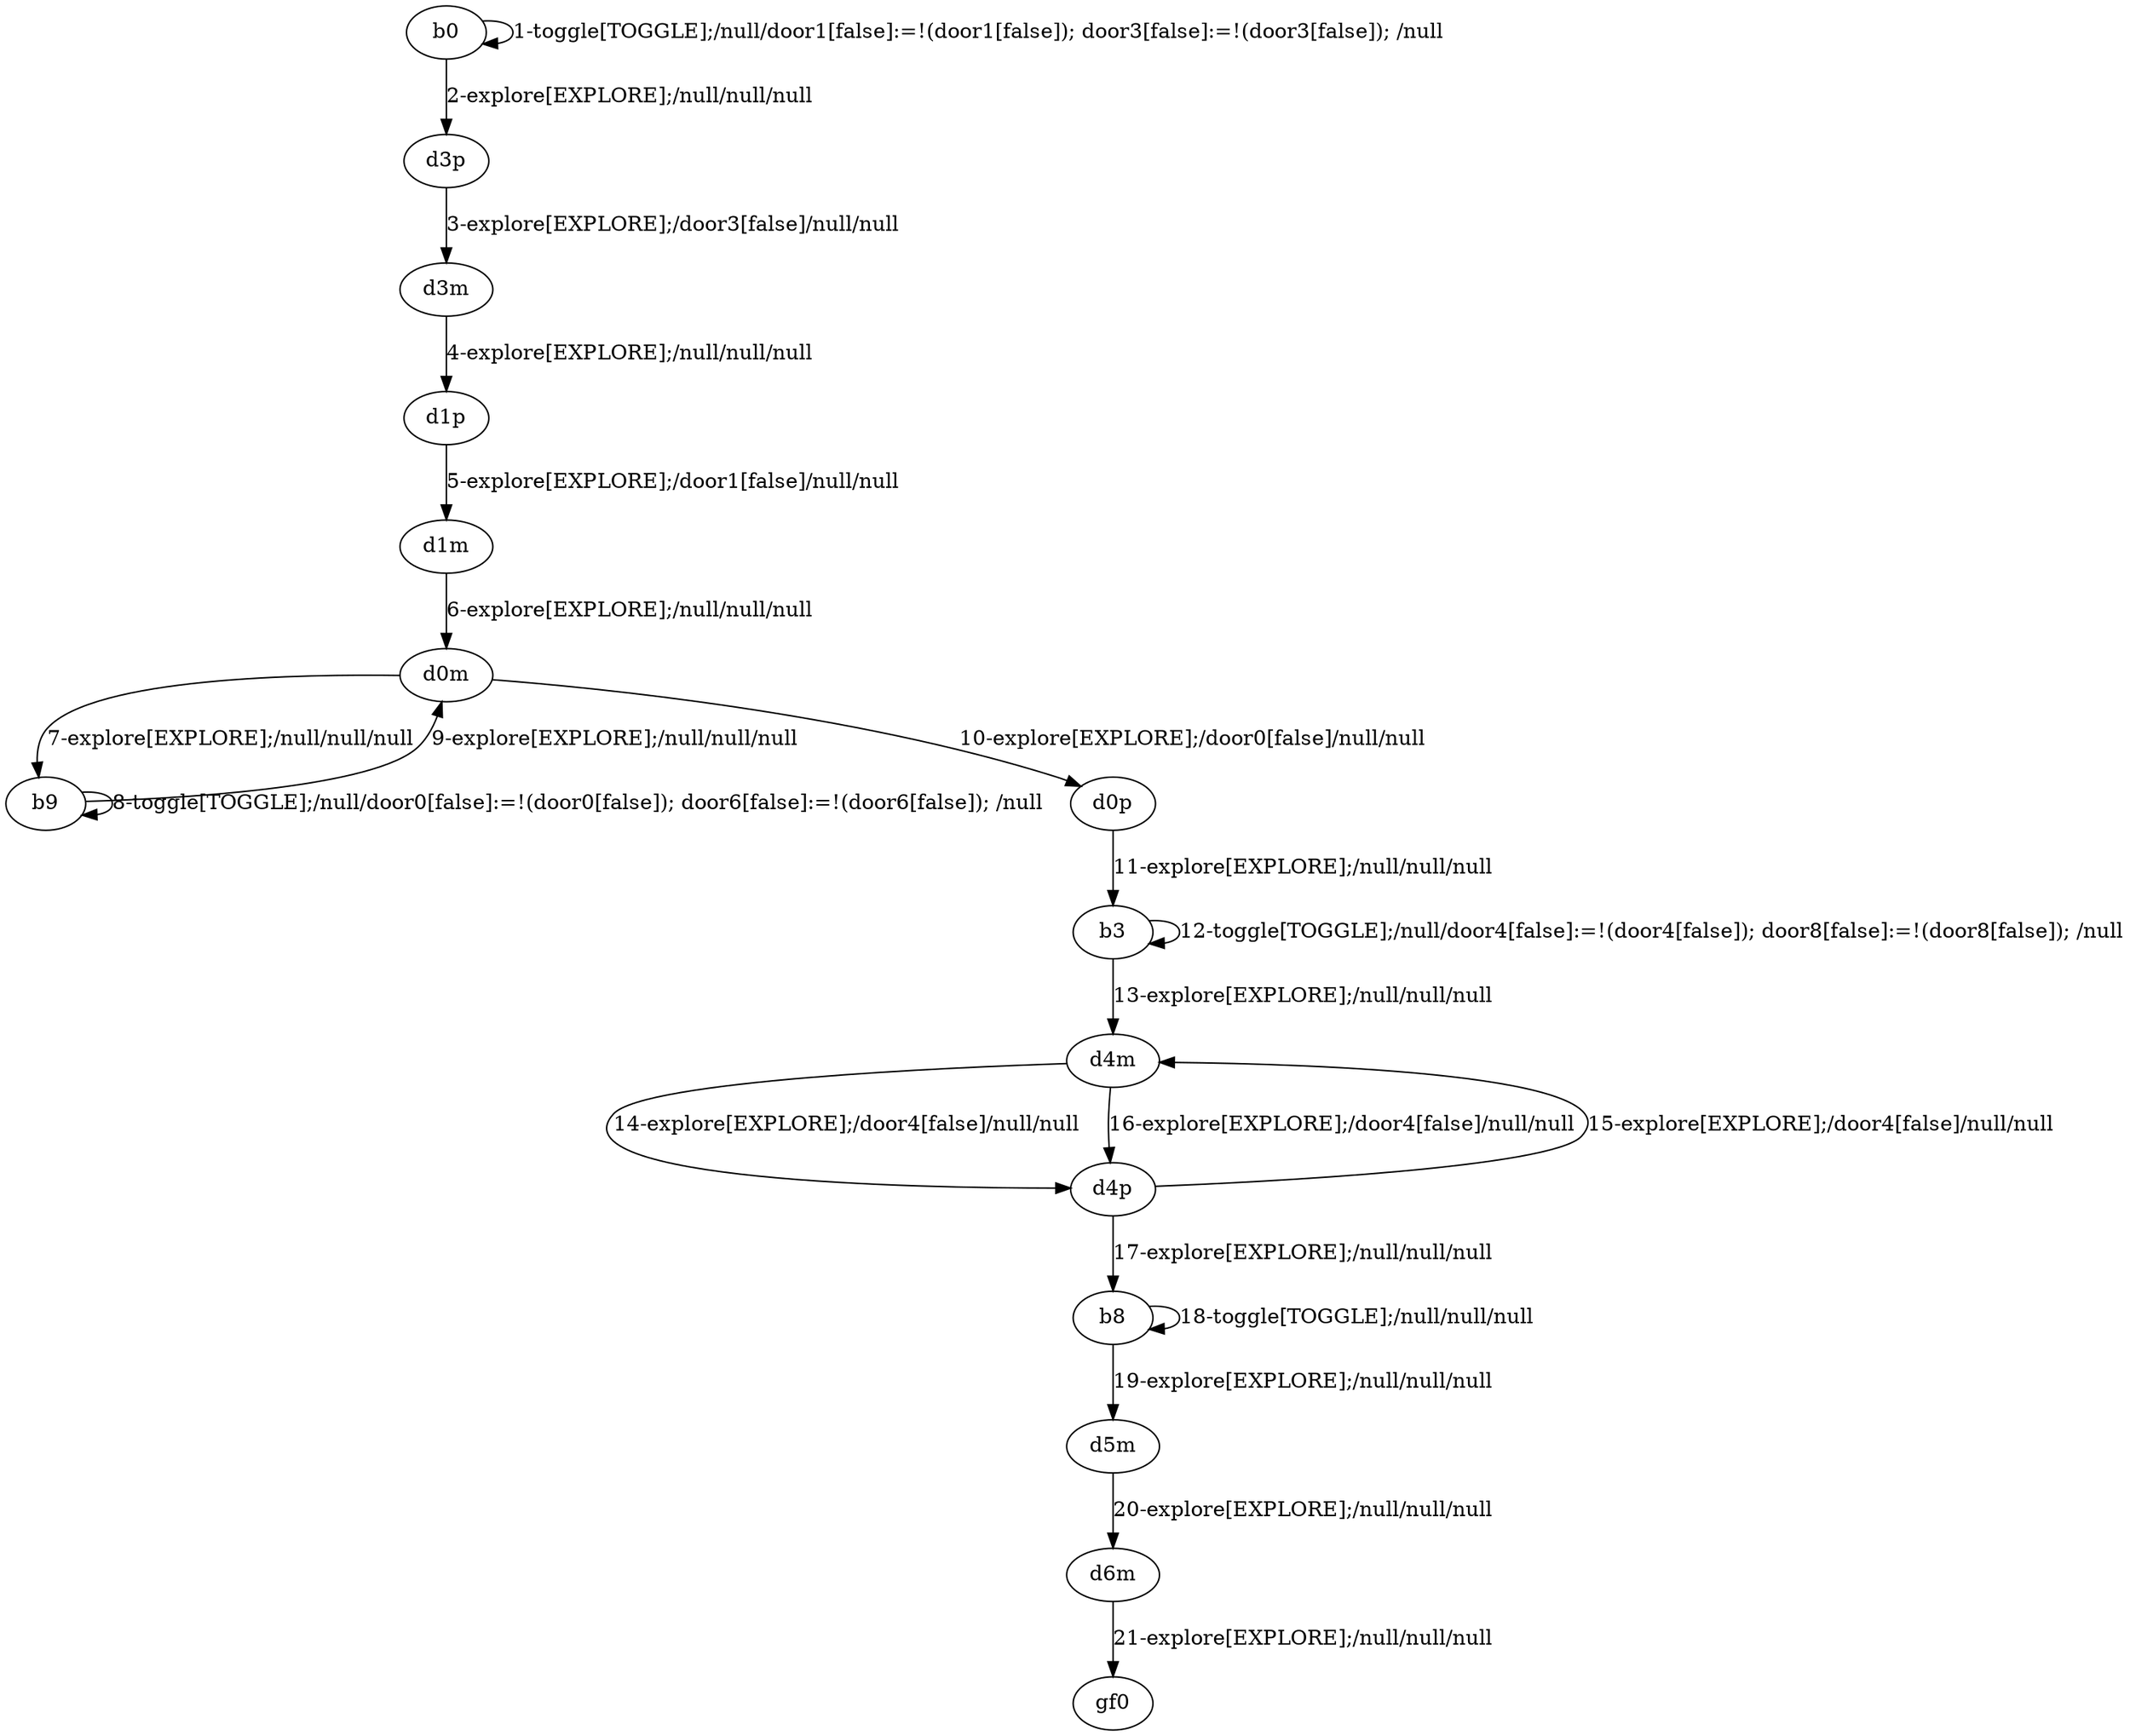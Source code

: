 digraph g {
"b0" -> "b0" [label = "1-toggle[TOGGLE];/null/door1[false]:=!(door1[false]); door3[false]:=!(door3[false]); /null"];
"b0" -> "d3p" [label = "2-explore[EXPLORE];/null/null/null"];
"d3p" -> "d3m" [label = "3-explore[EXPLORE];/door3[false]/null/null"];
"d3m" -> "d1p" [label = "4-explore[EXPLORE];/null/null/null"];
"d1p" -> "d1m" [label = "5-explore[EXPLORE];/door1[false]/null/null"];
"d1m" -> "d0m" [label = "6-explore[EXPLORE];/null/null/null"];
"d0m" -> "b9" [label = "7-explore[EXPLORE];/null/null/null"];
"b9" -> "b9" [label = "8-toggle[TOGGLE];/null/door0[false]:=!(door0[false]); door6[false]:=!(door6[false]); /null"];
"b9" -> "d0m" [label = "9-explore[EXPLORE];/null/null/null"];
"d0m" -> "d0p" [label = "10-explore[EXPLORE];/door0[false]/null/null"];
"d0p" -> "b3" [label = "11-explore[EXPLORE];/null/null/null"];
"b3" -> "b3" [label = "12-toggle[TOGGLE];/null/door4[false]:=!(door4[false]); door8[false]:=!(door8[false]); /null"];
"b3" -> "d4m" [label = "13-explore[EXPLORE];/null/null/null"];
"d4m" -> "d4p" [label = "14-explore[EXPLORE];/door4[false]/null/null"];
"d4p" -> "d4m" [label = "15-explore[EXPLORE];/door4[false]/null/null"];
"d4m" -> "d4p" [label = "16-explore[EXPLORE];/door4[false]/null/null"];
"d4p" -> "b8" [label = "17-explore[EXPLORE];/null/null/null"];
"b8" -> "b8" [label = "18-toggle[TOGGLE];/null/null/null"];
"b8" -> "d5m" [label = "19-explore[EXPLORE];/null/null/null"];
"d5m" -> "d6m" [label = "20-explore[EXPLORE];/null/null/null"];
"d6m" -> "gf0" [label = "21-explore[EXPLORE];/null/null/null"];
}
